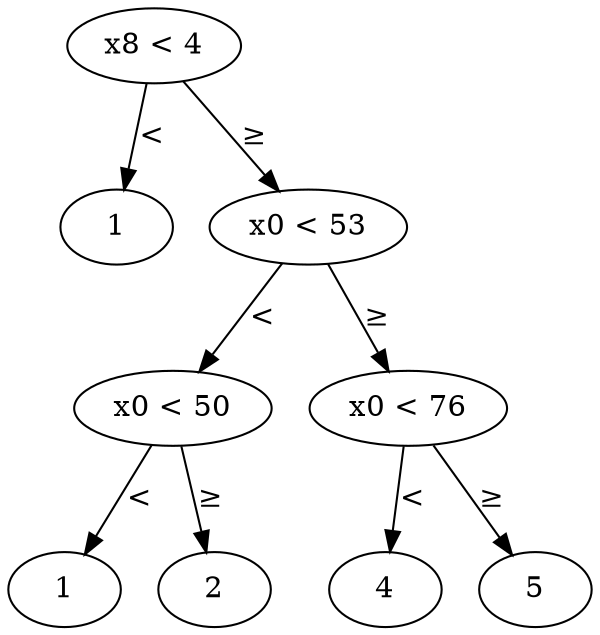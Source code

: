 digraph dtree{
n1 [label = "1"] ;
n4 [label = "1"] ;
n5 [label = "2"] ;
n3 [label = "x0 < 50"] ;
n3 -> n4 [label = "<"] ;
n3 -> n5 [label = "≥"] ;
n7 [label = "4"] ;
n8 [label = "5"] ;
n6 [label = "x0 < 76"] ;
n6 -> n7 [label = "<"] ;
n6 -> n8 [label = "≥"] ;
n2 [label = "x0 < 53"] ;
n2 -> n3 [label = "<"] ;
n2 -> n6 [label = "≥"] ;
n0 [label = "x8 < 4"] ;
n0 -> n1 [label = "<"] ;
n0 -> n2 [label = "≥"] ;
}
